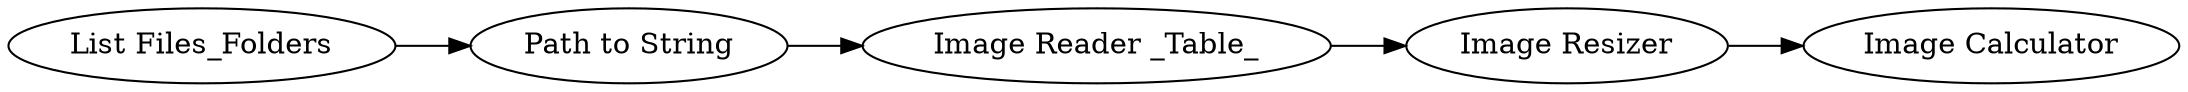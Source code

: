 digraph {
	286 -> 323
	327 -> 328
	323 -> 327
	292 -> 286
	292 [label="List Files_Folders"]
	323 [label="Image Reader _Table_"]
	328 [label="Image Calculator"]
	327 [label="Image Resizer"]
	286 [label="Path to String"]
	rankdir=LR
}
